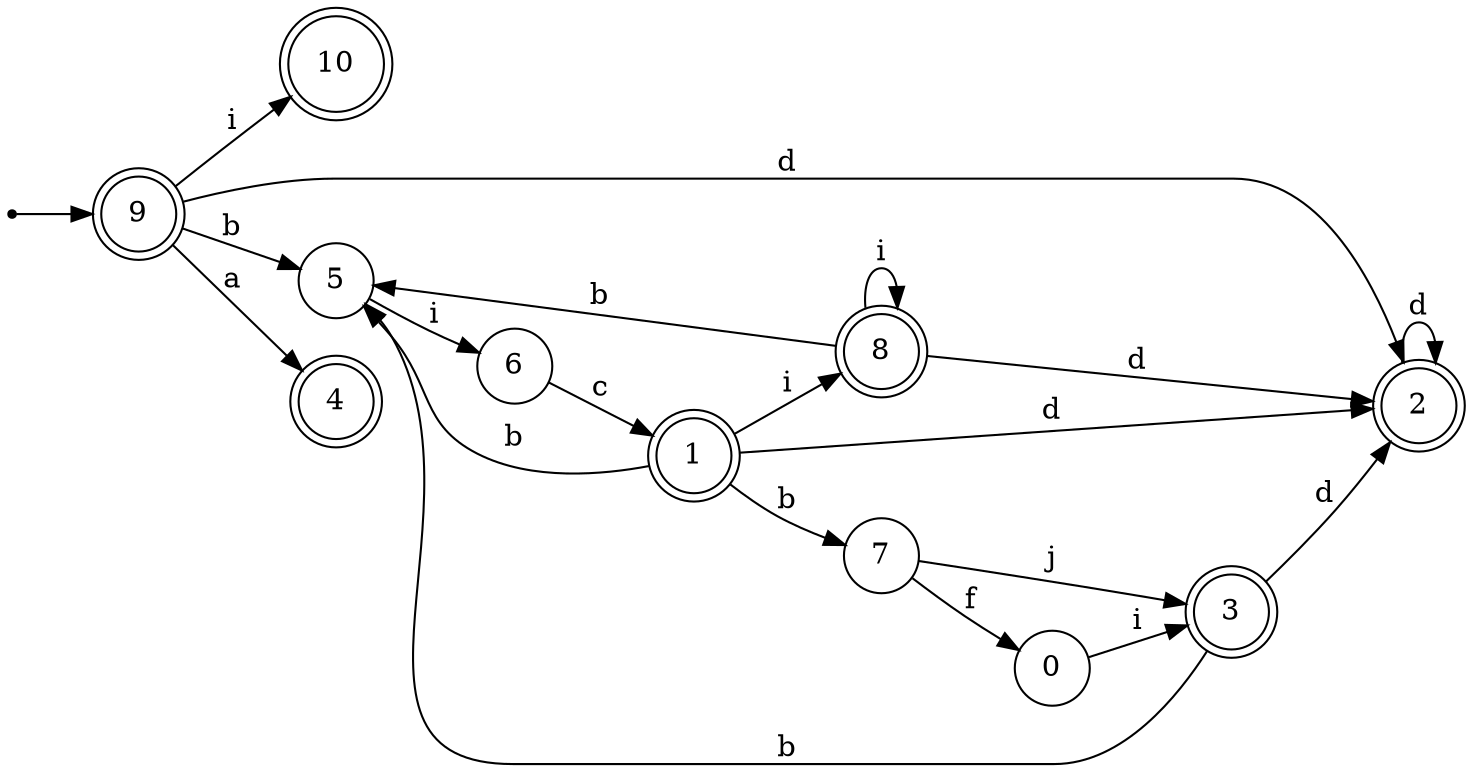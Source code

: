 digraph {
	rankdir = LR;
	size = "30,20";
	node [shape = point]; "dummy0"
	node [shape = doublecircle]; "9"
	"dummy0" -> "9";
	node [shape = doublecircle]; "10";
	node [shape = circle]; "0";
	node [shape = doublecircle]; "2";
	node [shape = circle]; "5";
	node [shape = doublecircle]; "1";
	node [shape = circle]; "7";
	node [shape = doublecircle]; "3";
	node [shape = doublecircle]; "4";
	node [shape = doublecircle]; "8";
	node [shape = circle]; "6";
	"2" -> "2" [label = "d"];
	"0" -> "3" [label = "i"];
	"6" -> "1" [label = "c"];
	"7" -> "0" [label = "f"];
	"7" -> "3" [label = "j"];
	"9" -> "2" [label = "d"];
	"9" -> "5" [label = "b"];
	"9" -> "4" [label = "a"];
	"9" -> "10" [label = "i"];
	"5" -> "6" [label = "i"];
	"1" -> "8" [label = "i"];
	"1" -> "2" [label = "d"];
	"1" -> "5" [label = "b"];
	"1" -> "7" [label = "b"];
	"3" -> "2" [label = "d"];
	"3" -> "5" [label = "b"];
	"8" -> "8" [label = "i"];
	"8" -> "5" [label = "b"];
	"8" -> "2" [label = "d"];
}